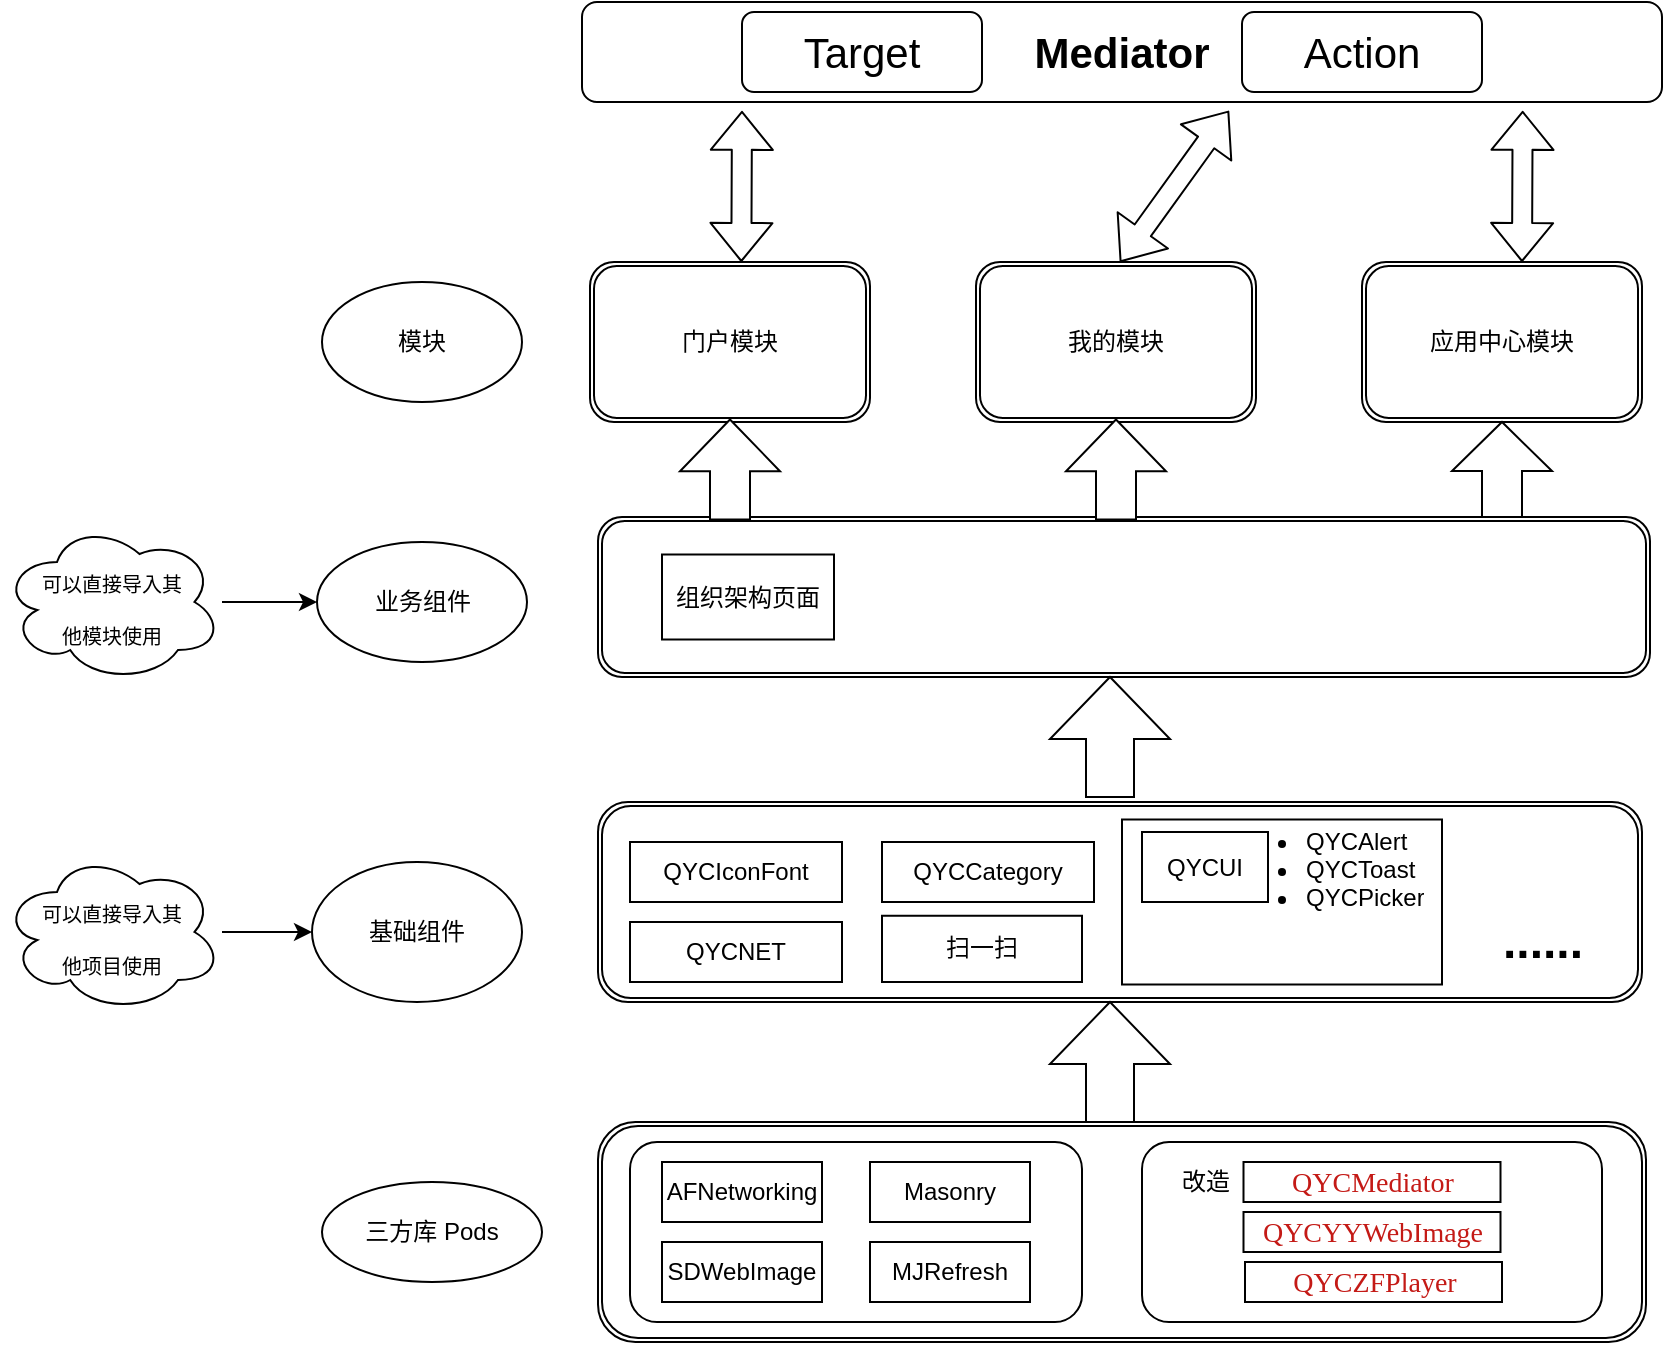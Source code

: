 <mxfile version="13.6.2" type="github">
  <diagram id="jphbGvgdzRIWTqIg4ElQ" name="Page-1">
    <mxGraphModel dx="1810" dy="498" grid="1" gridSize="10" guides="1" tooltips="1" connect="1" arrows="1" fold="1" page="1" pageScale="1" pageWidth="827" pageHeight="1169" math="0" shadow="0">
      <root>
        <mxCell id="0" />
        <mxCell id="1" parent="0" />
        <mxCell id="BffaArvf5HqJedQc392--2" value="" style="shape=ext;double=1;rounded=1;whiteSpace=wrap;html=1;arcSize=17;" parent="1" vertex="1">
          <mxGeometry x="158" y="1000" width="524" height="110" as="geometry" />
        </mxCell>
        <mxCell id="er3B5v9lNEbErQh9VWlc-1" value="" style="rounded=1;whiteSpace=wrap;html=1;" parent="1" vertex="1">
          <mxGeometry x="174" y="1010" width="226" height="90" as="geometry" />
        </mxCell>
        <mxCell id="BffaArvf5HqJedQc392--3" value="" style="shape=ext;double=1;rounded=1;whiteSpace=wrap;html=1;" parent="1" vertex="1">
          <mxGeometry x="158" y="840" width="522" height="100" as="geometry" />
        </mxCell>
        <mxCell id="BffaArvf5HqJedQc392--4" value="" style="shape=ext;double=1;rounded=1;whiteSpace=wrap;html=1;" parent="1" vertex="1">
          <mxGeometry x="158" y="697.5" width="526" height="80" as="geometry" />
        </mxCell>
        <mxCell id="BffaArvf5HqJedQc392--5" value="门户模块" style="shape=ext;double=1;rounded=1;whiteSpace=wrap;html=1;" parent="1" vertex="1">
          <mxGeometry x="154" y="570" width="140" height="80" as="geometry" />
        </mxCell>
        <mxCell id="BffaArvf5HqJedQc392--10" value="AFNetworking" style="rounded=0;whiteSpace=wrap;html=1;" parent="1" vertex="1">
          <mxGeometry x="190" y="1020" width="80" height="30" as="geometry" />
        </mxCell>
        <mxCell id="BffaArvf5HqJedQc392--11" value="Masonry" style="rounded=0;whiteSpace=wrap;html=1;" parent="1" vertex="1">
          <mxGeometry x="294" y="1020" width="80" height="30" as="geometry" />
        </mxCell>
        <mxCell id="BffaArvf5HqJedQc392--12" value="SDWebImage" style="rounded=0;whiteSpace=wrap;html=1;" parent="1" vertex="1">
          <mxGeometry x="190" y="1060" width="80" height="30" as="geometry" />
        </mxCell>
        <mxCell id="BffaArvf5HqJedQc392--13" value="MJRefresh" style="rounded=0;whiteSpace=wrap;html=1;" parent="1" vertex="1">
          <mxGeometry x="294" y="1060" width="80" height="30" as="geometry" />
        </mxCell>
        <mxCell id="BffaArvf5HqJedQc392--15" value="" style="shape=singleArrow;direction=north;whiteSpace=wrap;html=1;arrowWidth=0.4;arrowSize=0.517;" parent="1" vertex="1">
          <mxGeometry x="384" y="940" width="60" height="60" as="geometry" />
        </mxCell>
        <mxCell id="BffaArvf5HqJedQc392--16" value="&lt;span&gt;三方库 Pods&lt;/span&gt;" style="ellipse;whiteSpace=wrap;html=1;" parent="1" vertex="1">
          <mxGeometry x="20" y="1030" width="110" height="50" as="geometry" />
        </mxCell>
        <mxCell id="BffaArvf5HqJedQc392--18" value="基础组件" style="ellipse;whiteSpace=wrap;html=1;" parent="1" vertex="1">
          <mxGeometry x="15" y="870" width="105" height="70" as="geometry" />
        </mxCell>
        <mxCell id="BffaArvf5HqJedQc392--20" value="业务组件" style="ellipse;whiteSpace=wrap;html=1;" parent="1" vertex="1">
          <mxGeometry x="17.5" y="710" width="105" height="60" as="geometry" />
        </mxCell>
        <mxCell id="BffaArvf5HqJedQc392--21" value="&lt;span&gt;我的模块&lt;/span&gt;" style="shape=ext;double=1;rounded=1;whiteSpace=wrap;html=1;" parent="1" vertex="1">
          <mxGeometry x="347" y="570" width="140" height="80" as="geometry" />
        </mxCell>
        <mxCell id="BffaArvf5HqJedQc392--22" value="&lt;span&gt;应用中心模块&lt;/span&gt;" style="shape=ext;double=1;rounded=1;whiteSpace=wrap;html=1;" parent="1" vertex="1">
          <mxGeometry x="540" y="570" width="140" height="80" as="geometry" />
        </mxCell>
        <mxCell id="BffaArvf5HqJedQc392--23" value="模块" style="ellipse;whiteSpace=wrap;html=1;" parent="1" vertex="1">
          <mxGeometry x="20" y="580" width="100" height="60" as="geometry" />
        </mxCell>
        <mxCell id="BffaArvf5HqJedQc392--24" value="" style="shape=singleArrow;direction=north;whiteSpace=wrap;html=1;arrowWidth=0.4;arrowSize=0.517;" parent="1" vertex="1">
          <mxGeometry x="384" y="777.5" width="60" height="60" as="geometry" />
        </mxCell>
        <mxCell id="BffaArvf5HqJedQc392--25" value="QYCIconFont" style="rounded=0;whiteSpace=wrap;html=1;" parent="1" vertex="1">
          <mxGeometry x="174" y="860" width="106" height="30" as="geometry" />
        </mxCell>
        <mxCell id="BffaArvf5HqJedQc392--26" value="QYCCategory" style="rounded=0;whiteSpace=wrap;html=1;" parent="1" vertex="1">
          <mxGeometry x="300" y="860" width="106" height="30" as="geometry" />
        </mxCell>
        <mxCell id="BffaArvf5HqJedQc392--27" value="QYCNET" style="rounded=0;whiteSpace=wrap;html=1;" parent="1" vertex="1">
          <mxGeometry x="174" y="900" width="106" height="30" as="geometry" />
        </mxCell>
        <mxCell id="BffaArvf5HqJedQc392--31" value="" style="rounded=0;whiteSpace=wrap;html=1;" parent="1" vertex="1">
          <mxGeometry x="420" y="848.75" width="160" height="82.5" as="geometry" />
        </mxCell>
        <mxCell id="BffaArvf5HqJedQc392--28" value="QYCUI" style="rounded=0;whiteSpace=wrap;html=1;" parent="1" vertex="1">
          <mxGeometry x="430" y="855" width="63" height="35" as="geometry" />
        </mxCell>
        <mxCell id="BffaArvf5HqJedQc392--30" value="&lt;ul&gt;&lt;li&gt;QYCAlert&lt;/li&gt;&lt;li&gt;QYCToast&lt;/li&gt;&lt;li&gt;QYCPicker&lt;/li&gt;&lt;/ul&gt;" style="text;strokeColor=none;fillColor=none;html=1;whiteSpace=wrap;verticalAlign=middle;overflow=hidden;" parent="1" vertex="1">
          <mxGeometry x="470" y="837.5" width="110" height="70" as="geometry" />
        </mxCell>
        <mxCell id="BffaArvf5HqJedQc392--38" value="......" style="text;strokeColor=none;fillColor=none;html=1;fontSize=24;fontStyle=1;verticalAlign=middle;align=center;" parent="1" vertex="1">
          <mxGeometry x="580" y="890" width="100" height="40" as="geometry" />
        </mxCell>
        <mxCell id="BffaArvf5HqJedQc392--40" value="扫一扫" style="rounded=0;whiteSpace=wrap;html=1;" parent="1" vertex="1">
          <mxGeometry x="300" y="896.88" width="100" height="33.12" as="geometry" />
        </mxCell>
        <mxCell id="BffaArvf5HqJedQc392--41" value="组织架构页面" style="rounded=0;whiteSpace=wrap;html=1;" parent="1" vertex="1">
          <mxGeometry x="190" y="716.25" width="86" height="42.5" as="geometry" />
        </mxCell>
        <mxCell id="BffaArvf5HqJedQc392--42" value="" style="shape=singleArrow;direction=north;whiteSpace=wrap;html=1;arrowWidth=0.4;arrowSize=0.517;" parent="1" vertex="1">
          <mxGeometry x="199" y="648.75" width="50" height="50" as="geometry" />
        </mxCell>
        <mxCell id="BffaArvf5HqJedQc392--43" value="" style="shape=singleArrow;direction=north;whiteSpace=wrap;html=1;arrowWidth=0.4;arrowSize=0.517;" parent="1" vertex="1">
          <mxGeometry x="392" y="648.75" width="50" height="50" as="geometry" />
        </mxCell>
        <mxCell id="BffaArvf5HqJedQc392--44" value="" style="shape=singleArrow;direction=north;whiteSpace=wrap;html=1;arrowWidth=0.4;arrowSize=0.517;" parent="1" vertex="1">
          <mxGeometry x="585" y="650" width="50" height="47.5" as="geometry" />
        </mxCell>
        <mxCell id="er3B5v9lNEbErQh9VWlc-2" value="" style="rounded=1;whiteSpace=wrap;html=1;" parent="1" vertex="1">
          <mxGeometry x="430" y="1010" width="230" height="90" as="geometry" />
        </mxCell>
        <mxCell id="er3B5v9lNEbErQh9VWlc-3" value="改造" style="text;html=1;strokeColor=none;fillColor=none;align=center;verticalAlign=middle;whiteSpace=wrap;rounded=0;" parent="1" vertex="1">
          <mxGeometry x="441.5" y="1020" width="40" height="20" as="geometry" />
        </mxCell>
        <mxCell id="pBkXQJ0bNPyUFp23YPMb-1" value="&lt;p class=&quot;p1&quot; style=&quot;margin: 0px ; font-stretch: normal ; font-size: 14px ; line-height: normal ; font-family: &amp;#34;menlo&amp;#34; ; color: rgb(196 , 26 , 22) ; background-color: rgb(255 , 255 , 255)&quot;&gt;QYCMediator&lt;/p&gt;" style="rounded=0;whiteSpace=wrap;html=1;" vertex="1" parent="1">
          <mxGeometry x="480.75" y="1020" width="128.5" height="20" as="geometry" />
        </mxCell>
        <mxCell id="pBkXQJ0bNPyUFp23YPMb-2" value="&lt;p class=&quot;p1&quot; style=&quot;margin: 0px ; font-stretch: normal ; font-size: 14px ; line-height: normal ; font-family: &amp;#34;menlo&amp;#34; ; color: rgb(196 , 26 , 22) ; background-color: rgb(255 , 255 , 255)&quot;&gt;QYCYYWebImage&lt;/p&gt;" style="rounded=0;whiteSpace=wrap;html=1;" vertex="1" parent="1">
          <mxGeometry x="480.75" y="1045" width="128.5" height="20" as="geometry" />
        </mxCell>
        <mxCell id="pBkXQJ0bNPyUFp23YPMb-3" value="&lt;p class=&quot;p1&quot; style=&quot;margin: 0px ; font-stretch: normal ; font-size: 14px ; line-height: normal ; font-family: &amp;#34;menlo&amp;#34; ; color: rgb(196 , 26 , 22) ; background-color: rgb(255 , 255 , 255)&quot;&gt;QYCZFPlayer&lt;/p&gt;" style="rounded=0;whiteSpace=wrap;html=1;" vertex="1" parent="1">
          <mxGeometry x="481.5" y="1070" width="128.5" height="20" as="geometry" />
        </mxCell>
        <mxCell id="pBkXQJ0bNPyUFp23YPMb-7" value="Mediator" style="rounded=1;whiteSpace=wrap;html=1;align=center;fontStyle=1;fontSize=21;" vertex="1" parent="1">
          <mxGeometry x="150" y="440" width="540" height="50" as="geometry" />
        </mxCell>
        <mxCell id="pBkXQJ0bNPyUFp23YPMb-8" value="" style="shape=flexArrow;endArrow=classic;startArrow=classic;html=1;fontSize=21;entryX=0.599;entryY=1.088;entryDx=0;entryDy=0;entryPerimeter=0;" edge="1" parent="1" target="pBkXQJ0bNPyUFp23YPMb-7">
          <mxGeometry width="50" height="50" relative="1" as="geometry">
            <mxPoint x="419" y="570" as="sourcePoint" />
            <mxPoint x="470" y="540" as="targetPoint" />
          </mxGeometry>
        </mxCell>
        <mxCell id="pBkXQJ0bNPyUFp23YPMb-9" value="Target" style="rounded=1;whiteSpace=wrap;html=1;fontSize=21;align=center;" vertex="1" parent="1">
          <mxGeometry x="230" y="445" width="120" height="40" as="geometry" />
        </mxCell>
        <mxCell id="pBkXQJ0bNPyUFp23YPMb-10" value="Action" style="rounded=1;whiteSpace=wrap;html=1;fontSize=21;align=center;" vertex="1" parent="1">
          <mxGeometry x="480" y="445" width="120" height="40" as="geometry" />
        </mxCell>
        <mxCell id="pBkXQJ0bNPyUFp23YPMb-11" value="" style="shape=flexArrow;endArrow=classic;startArrow=classic;html=1;fontSize=21;entryX=0.599;entryY=1.088;entryDx=0;entryDy=0;entryPerimeter=0;" edge="1" parent="1">
          <mxGeometry width="50" height="50" relative="1" as="geometry">
            <mxPoint x="229.66" y="570" as="sourcePoint" />
            <mxPoint x="229.985" y="494.4" as="targetPoint" />
          </mxGeometry>
        </mxCell>
        <mxCell id="pBkXQJ0bNPyUFp23YPMb-12" value="" style="shape=flexArrow;endArrow=classic;startArrow=classic;html=1;fontSize=21;entryX=0.599;entryY=1.088;entryDx=0;entryDy=0;entryPerimeter=0;" edge="1" parent="1">
          <mxGeometry width="50" height="50" relative="1" as="geometry">
            <mxPoint x="620" y="570" as="sourcePoint" />
            <mxPoint x="620.325" y="494.4" as="targetPoint" />
          </mxGeometry>
        </mxCell>
        <mxCell id="pBkXQJ0bNPyUFp23YPMb-15" value="" style="edgeStyle=orthogonalEdgeStyle;rounded=0;orthogonalLoop=1;jettySize=auto;html=1;fontSize=21;" edge="1" parent="1" source="pBkXQJ0bNPyUFp23YPMb-14" target="BffaArvf5HqJedQc392--18">
          <mxGeometry relative="1" as="geometry">
            <Array as="points">
              <mxPoint x="-10" y="905" />
              <mxPoint x="-10" y="905" />
            </Array>
          </mxGeometry>
        </mxCell>
        <mxCell id="pBkXQJ0bNPyUFp23YPMb-14" value="&lt;font size=&quot;1&quot;&gt;可以直接导入其&lt;br&gt;他项目使用&lt;br&gt;&lt;/font&gt;" style="ellipse;shape=cloud;whiteSpace=wrap;html=1;fontSize=21;align=center;" vertex="1" parent="1">
          <mxGeometry x="-140" y="865" width="110" height="80" as="geometry" />
        </mxCell>
        <mxCell id="pBkXQJ0bNPyUFp23YPMb-18" value="" style="edgeStyle=orthogonalEdgeStyle;rounded=0;orthogonalLoop=1;jettySize=auto;html=1;fontSize=21;" edge="1" parent="1" source="pBkXQJ0bNPyUFp23YPMb-17" target="BffaArvf5HqJedQc392--20">
          <mxGeometry relative="1" as="geometry" />
        </mxCell>
        <mxCell id="pBkXQJ0bNPyUFp23YPMb-17" value="&lt;font size=&quot;1&quot;&gt;可以直接导入其&lt;br&gt;他模块使用&lt;br&gt;&lt;/font&gt;" style="ellipse;shape=cloud;whiteSpace=wrap;html=1;fontSize=21;align=center;" vertex="1" parent="1">
          <mxGeometry x="-140" y="700" width="110" height="80" as="geometry" />
        </mxCell>
      </root>
    </mxGraphModel>
  </diagram>
</mxfile>
